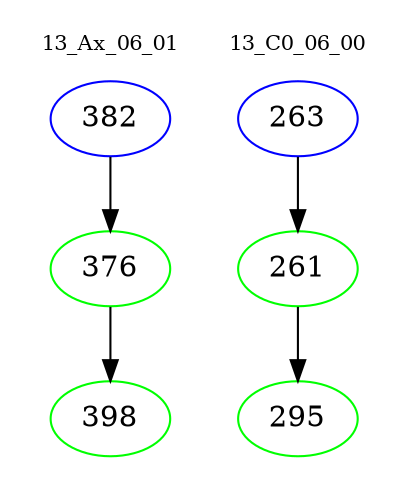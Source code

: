digraph{
subgraph cluster_0 {
color = white
label = "13_Ax_06_01";
fontsize=10;
T0_382 [label="382", color="blue"]
T0_382 -> T0_376 [color="black"]
T0_376 [label="376", color="green"]
T0_376 -> T0_398 [color="black"]
T0_398 [label="398", color="green"]
}
subgraph cluster_1 {
color = white
label = "13_C0_06_00";
fontsize=10;
T1_263 [label="263", color="blue"]
T1_263 -> T1_261 [color="black"]
T1_261 [label="261", color="green"]
T1_261 -> T1_295 [color="black"]
T1_295 [label="295", color="green"]
}
}
